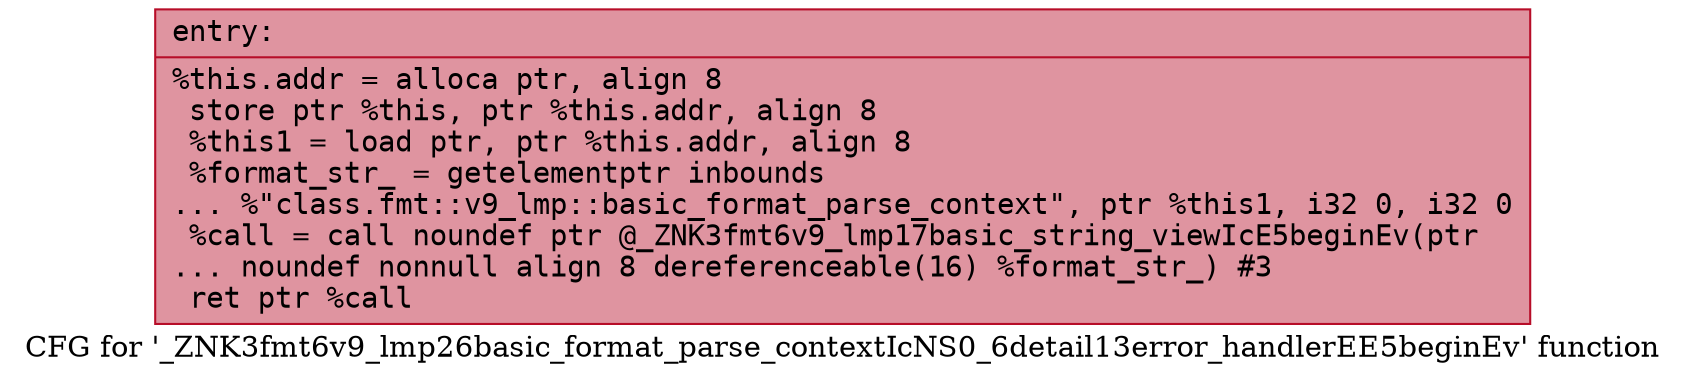 digraph "CFG for '_ZNK3fmt6v9_lmp26basic_format_parse_contextIcNS0_6detail13error_handlerEE5beginEv' function" {
	label="CFG for '_ZNK3fmt6v9_lmp26basic_format_parse_contextIcNS0_6detail13error_handlerEE5beginEv' function";

	Node0x556bfea722d0 [shape=record,color="#b70d28ff", style=filled, fillcolor="#b70d2870" fontname="Courier",label="{entry:\l|  %this.addr = alloca ptr, align 8\l  store ptr %this, ptr %this.addr, align 8\l  %this1 = load ptr, ptr %this.addr, align 8\l  %format_str_ = getelementptr inbounds\l... %\"class.fmt::v9_lmp::basic_format_parse_context\", ptr %this1, i32 0, i32 0\l  %call = call noundef ptr @_ZNK3fmt6v9_lmp17basic_string_viewIcE5beginEv(ptr\l... noundef nonnull align 8 dereferenceable(16) %format_str_) #3\l  ret ptr %call\l}"];
}
